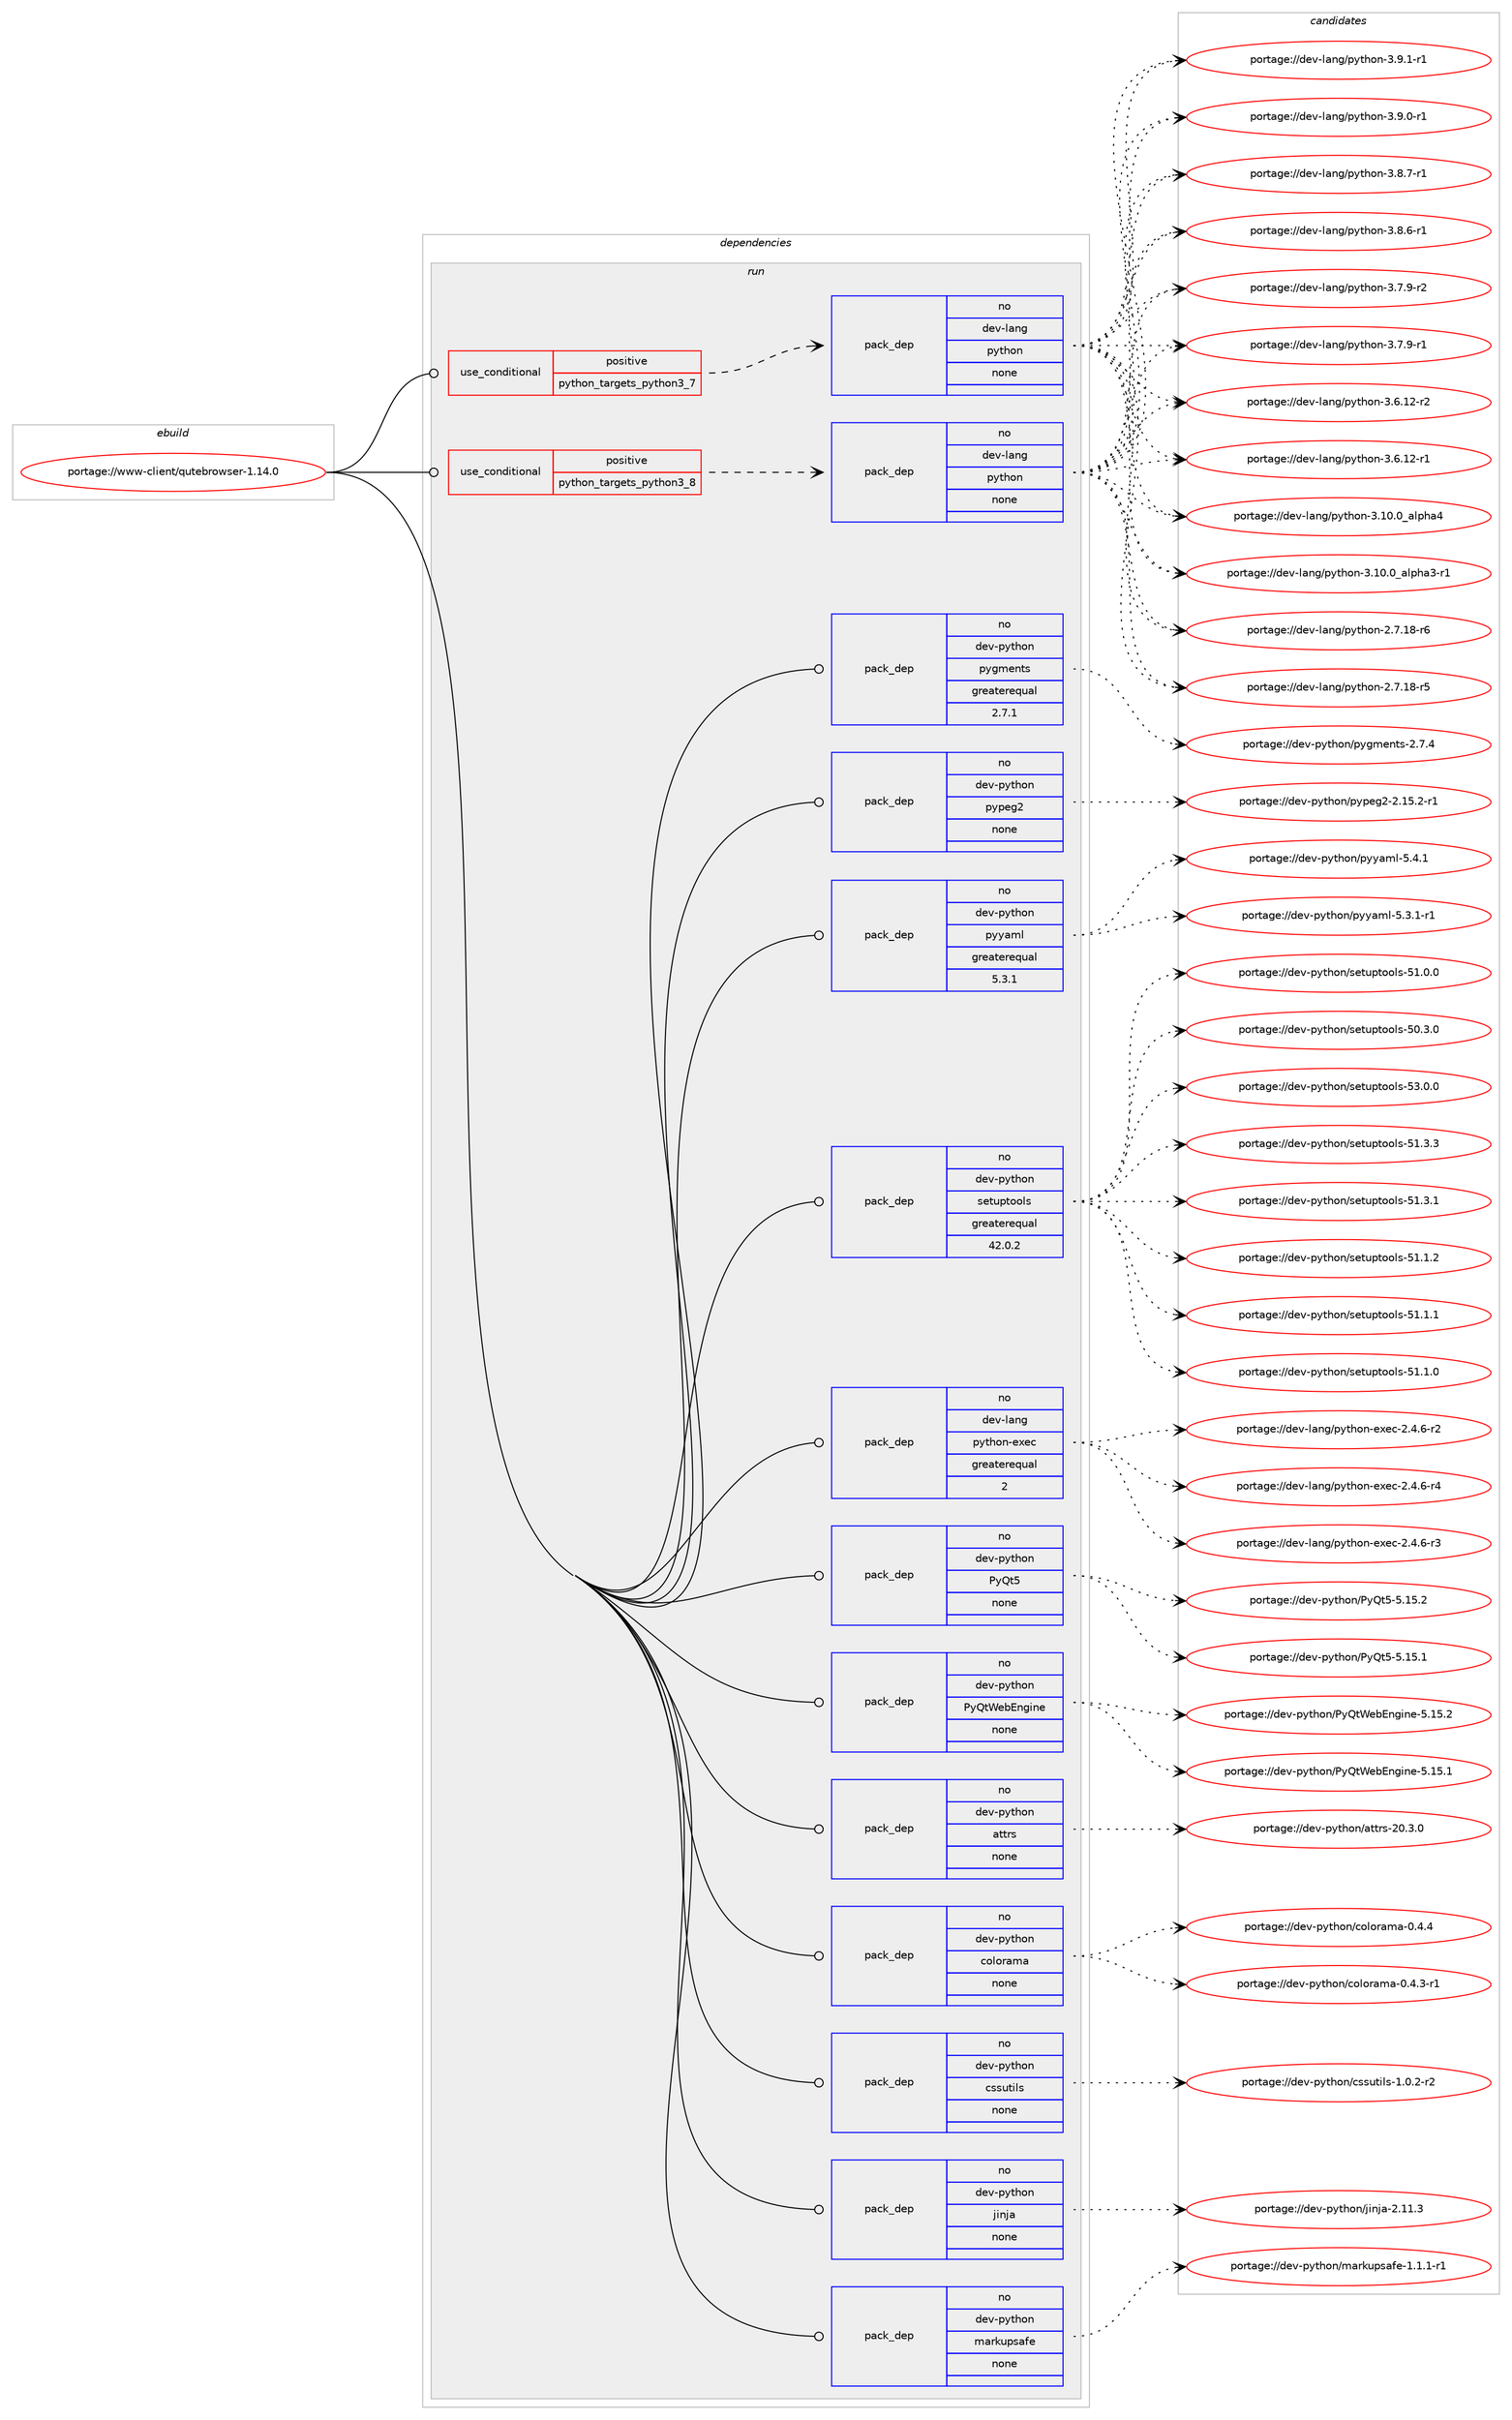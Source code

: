 digraph prolog {

# *************
# Graph options
# *************

newrank=true;
concentrate=true;
compound=true;
graph [rankdir=LR,fontname=Helvetica,fontsize=10,ranksep=1.5];#, ranksep=2.5, nodesep=0.2];
edge  [arrowhead=vee];
node  [fontname=Helvetica,fontsize=10];

# **********
# The ebuild
# **********

subgraph cluster_leftcol {
color=gray;
rank=same;
label=<<i>ebuild</i>>;
id [label="portage://www-client/qutebrowser-1.14.0", color=red, width=4, href="../www-client/qutebrowser-1.14.0.svg"];
}

# ****************
# The dependencies
# ****************

subgraph cluster_midcol {
color=gray;
label=<<i>dependencies</i>>;
subgraph cluster_compile {
fillcolor="#eeeeee";
style=filled;
label=<<i>compile</i>>;
}
subgraph cluster_compileandrun {
fillcolor="#eeeeee";
style=filled;
label=<<i>compile and run</i>>;
}
subgraph cluster_run {
fillcolor="#eeeeee";
style=filled;
label=<<i>run</i>>;
subgraph cond844 {
dependency3971 [label=<<TABLE BORDER="0" CELLBORDER="1" CELLSPACING="0" CELLPADDING="4"><TR><TD ROWSPAN="3" CELLPADDING="10">use_conditional</TD></TR><TR><TD>positive</TD></TR><TR><TD>python_targets_python3_7</TD></TR></TABLE>>, shape=none, color=red];
subgraph pack3082 {
dependency3972 [label=<<TABLE BORDER="0" CELLBORDER="1" CELLSPACING="0" CELLPADDING="4" WIDTH="220"><TR><TD ROWSPAN="6" CELLPADDING="30">pack_dep</TD></TR><TR><TD WIDTH="110">no</TD></TR><TR><TD>dev-lang</TD></TR><TR><TD>python</TD></TR><TR><TD>none</TD></TR><TR><TD></TD></TR></TABLE>>, shape=none, color=blue];
}
dependency3971:e -> dependency3972:w [weight=20,style="dashed",arrowhead="vee"];
}
id:e -> dependency3971:w [weight=20,style="solid",arrowhead="odot"];
subgraph cond845 {
dependency3973 [label=<<TABLE BORDER="0" CELLBORDER="1" CELLSPACING="0" CELLPADDING="4"><TR><TD ROWSPAN="3" CELLPADDING="10">use_conditional</TD></TR><TR><TD>positive</TD></TR><TR><TD>python_targets_python3_8</TD></TR></TABLE>>, shape=none, color=red];
subgraph pack3083 {
dependency3974 [label=<<TABLE BORDER="0" CELLBORDER="1" CELLSPACING="0" CELLPADDING="4" WIDTH="220"><TR><TD ROWSPAN="6" CELLPADDING="30">pack_dep</TD></TR><TR><TD WIDTH="110">no</TD></TR><TR><TD>dev-lang</TD></TR><TR><TD>python</TD></TR><TR><TD>none</TD></TR><TR><TD></TD></TR></TABLE>>, shape=none, color=blue];
}
dependency3973:e -> dependency3974:w [weight=20,style="dashed",arrowhead="vee"];
}
id:e -> dependency3973:w [weight=20,style="solid",arrowhead="odot"];
subgraph pack3084 {
dependency3975 [label=<<TABLE BORDER="0" CELLBORDER="1" CELLSPACING="0" CELLPADDING="4" WIDTH="220"><TR><TD ROWSPAN="6" CELLPADDING="30">pack_dep</TD></TR><TR><TD WIDTH="110">no</TD></TR><TR><TD>dev-lang</TD></TR><TR><TD>python-exec</TD></TR><TR><TD>greaterequal</TD></TR><TR><TD>2</TD></TR></TABLE>>, shape=none, color=blue];
}
id:e -> dependency3975:w [weight=20,style="solid",arrowhead="odot"];
subgraph pack3085 {
dependency3976 [label=<<TABLE BORDER="0" CELLBORDER="1" CELLSPACING="0" CELLPADDING="4" WIDTH="220"><TR><TD ROWSPAN="6" CELLPADDING="30">pack_dep</TD></TR><TR><TD WIDTH="110">no</TD></TR><TR><TD>dev-python</TD></TR><TR><TD>PyQt5</TD></TR><TR><TD>none</TD></TR><TR><TD></TD></TR></TABLE>>, shape=none, color=blue];
}
id:e -> dependency3976:w [weight=20,style="solid",arrowhead="odot"];
subgraph pack3086 {
dependency3977 [label=<<TABLE BORDER="0" CELLBORDER="1" CELLSPACING="0" CELLPADDING="4" WIDTH="220"><TR><TD ROWSPAN="6" CELLPADDING="30">pack_dep</TD></TR><TR><TD WIDTH="110">no</TD></TR><TR><TD>dev-python</TD></TR><TR><TD>PyQtWebEngine</TD></TR><TR><TD>none</TD></TR><TR><TD></TD></TR></TABLE>>, shape=none, color=blue];
}
id:e -> dependency3977:w [weight=20,style="solid",arrowhead="odot"];
subgraph pack3087 {
dependency3978 [label=<<TABLE BORDER="0" CELLBORDER="1" CELLSPACING="0" CELLPADDING="4" WIDTH="220"><TR><TD ROWSPAN="6" CELLPADDING="30">pack_dep</TD></TR><TR><TD WIDTH="110">no</TD></TR><TR><TD>dev-python</TD></TR><TR><TD>attrs</TD></TR><TR><TD>none</TD></TR><TR><TD></TD></TR></TABLE>>, shape=none, color=blue];
}
id:e -> dependency3978:w [weight=20,style="solid",arrowhead="odot"];
subgraph pack3088 {
dependency3979 [label=<<TABLE BORDER="0" CELLBORDER="1" CELLSPACING="0" CELLPADDING="4" WIDTH="220"><TR><TD ROWSPAN="6" CELLPADDING="30">pack_dep</TD></TR><TR><TD WIDTH="110">no</TD></TR><TR><TD>dev-python</TD></TR><TR><TD>colorama</TD></TR><TR><TD>none</TD></TR><TR><TD></TD></TR></TABLE>>, shape=none, color=blue];
}
id:e -> dependency3979:w [weight=20,style="solid",arrowhead="odot"];
subgraph pack3089 {
dependency3980 [label=<<TABLE BORDER="0" CELLBORDER="1" CELLSPACING="0" CELLPADDING="4" WIDTH="220"><TR><TD ROWSPAN="6" CELLPADDING="30">pack_dep</TD></TR><TR><TD WIDTH="110">no</TD></TR><TR><TD>dev-python</TD></TR><TR><TD>cssutils</TD></TR><TR><TD>none</TD></TR><TR><TD></TD></TR></TABLE>>, shape=none, color=blue];
}
id:e -> dependency3980:w [weight=20,style="solid",arrowhead="odot"];
subgraph pack3090 {
dependency3981 [label=<<TABLE BORDER="0" CELLBORDER="1" CELLSPACING="0" CELLPADDING="4" WIDTH="220"><TR><TD ROWSPAN="6" CELLPADDING="30">pack_dep</TD></TR><TR><TD WIDTH="110">no</TD></TR><TR><TD>dev-python</TD></TR><TR><TD>jinja</TD></TR><TR><TD>none</TD></TR><TR><TD></TD></TR></TABLE>>, shape=none, color=blue];
}
id:e -> dependency3981:w [weight=20,style="solid",arrowhead="odot"];
subgraph pack3091 {
dependency3982 [label=<<TABLE BORDER="0" CELLBORDER="1" CELLSPACING="0" CELLPADDING="4" WIDTH="220"><TR><TD ROWSPAN="6" CELLPADDING="30">pack_dep</TD></TR><TR><TD WIDTH="110">no</TD></TR><TR><TD>dev-python</TD></TR><TR><TD>markupsafe</TD></TR><TR><TD>none</TD></TR><TR><TD></TD></TR></TABLE>>, shape=none, color=blue];
}
id:e -> dependency3982:w [weight=20,style="solid",arrowhead="odot"];
subgraph pack3092 {
dependency3983 [label=<<TABLE BORDER="0" CELLBORDER="1" CELLSPACING="0" CELLPADDING="4" WIDTH="220"><TR><TD ROWSPAN="6" CELLPADDING="30">pack_dep</TD></TR><TR><TD WIDTH="110">no</TD></TR><TR><TD>dev-python</TD></TR><TR><TD>pygments</TD></TR><TR><TD>greaterequal</TD></TR><TR><TD>2.7.1</TD></TR></TABLE>>, shape=none, color=blue];
}
id:e -> dependency3983:w [weight=20,style="solid",arrowhead="odot"];
subgraph pack3093 {
dependency3984 [label=<<TABLE BORDER="0" CELLBORDER="1" CELLSPACING="0" CELLPADDING="4" WIDTH="220"><TR><TD ROWSPAN="6" CELLPADDING="30">pack_dep</TD></TR><TR><TD WIDTH="110">no</TD></TR><TR><TD>dev-python</TD></TR><TR><TD>pypeg2</TD></TR><TR><TD>none</TD></TR><TR><TD></TD></TR></TABLE>>, shape=none, color=blue];
}
id:e -> dependency3984:w [weight=20,style="solid",arrowhead="odot"];
subgraph pack3094 {
dependency3985 [label=<<TABLE BORDER="0" CELLBORDER="1" CELLSPACING="0" CELLPADDING="4" WIDTH="220"><TR><TD ROWSPAN="6" CELLPADDING="30">pack_dep</TD></TR><TR><TD WIDTH="110">no</TD></TR><TR><TD>dev-python</TD></TR><TR><TD>pyyaml</TD></TR><TR><TD>greaterequal</TD></TR><TR><TD>5.3.1</TD></TR></TABLE>>, shape=none, color=blue];
}
id:e -> dependency3985:w [weight=20,style="solid",arrowhead="odot"];
subgraph pack3095 {
dependency3986 [label=<<TABLE BORDER="0" CELLBORDER="1" CELLSPACING="0" CELLPADDING="4" WIDTH="220"><TR><TD ROWSPAN="6" CELLPADDING="30">pack_dep</TD></TR><TR><TD WIDTH="110">no</TD></TR><TR><TD>dev-python</TD></TR><TR><TD>setuptools</TD></TR><TR><TD>greaterequal</TD></TR><TR><TD>42.0.2</TD></TR></TABLE>>, shape=none, color=blue];
}
id:e -> dependency3986:w [weight=20,style="solid",arrowhead="odot"];
}
}

# **************
# The candidates
# **************

subgraph cluster_choices {
rank=same;
color=gray;
label=<<i>candidates</i>>;

subgraph choice3082 {
color=black;
nodesep=1;
choice1001011184510897110103471121211161041111104551465746494511449 [label="portage://dev-lang/python-3.9.1-r1", color=red, width=4,href="../dev-lang/python-3.9.1-r1.svg"];
choice1001011184510897110103471121211161041111104551465746484511449 [label="portage://dev-lang/python-3.9.0-r1", color=red, width=4,href="../dev-lang/python-3.9.0-r1.svg"];
choice1001011184510897110103471121211161041111104551465646554511449 [label="portage://dev-lang/python-3.8.7-r1", color=red, width=4,href="../dev-lang/python-3.8.7-r1.svg"];
choice1001011184510897110103471121211161041111104551465646544511449 [label="portage://dev-lang/python-3.8.6-r1", color=red, width=4,href="../dev-lang/python-3.8.6-r1.svg"];
choice1001011184510897110103471121211161041111104551465546574511450 [label="portage://dev-lang/python-3.7.9-r2", color=red, width=4,href="../dev-lang/python-3.7.9-r2.svg"];
choice1001011184510897110103471121211161041111104551465546574511449 [label="portage://dev-lang/python-3.7.9-r1", color=red, width=4,href="../dev-lang/python-3.7.9-r1.svg"];
choice100101118451089711010347112121116104111110455146544649504511450 [label="portage://dev-lang/python-3.6.12-r2", color=red, width=4,href="../dev-lang/python-3.6.12-r2.svg"];
choice100101118451089711010347112121116104111110455146544649504511449 [label="portage://dev-lang/python-3.6.12-r1", color=red, width=4,href="../dev-lang/python-3.6.12-r1.svg"];
choice1001011184510897110103471121211161041111104551464948464895971081121049752 [label="portage://dev-lang/python-3.10.0_alpha4", color=red, width=4,href="../dev-lang/python-3.10.0_alpha4.svg"];
choice10010111845108971101034711212111610411111045514649484648959710811210497514511449 [label="portage://dev-lang/python-3.10.0_alpha3-r1", color=red, width=4,href="../dev-lang/python-3.10.0_alpha3-r1.svg"];
choice100101118451089711010347112121116104111110455046554649564511454 [label="portage://dev-lang/python-2.7.18-r6", color=red, width=4,href="../dev-lang/python-2.7.18-r6.svg"];
choice100101118451089711010347112121116104111110455046554649564511453 [label="portage://dev-lang/python-2.7.18-r5", color=red, width=4,href="../dev-lang/python-2.7.18-r5.svg"];
dependency3972:e -> choice1001011184510897110103471121211161041111104551465746494511449:w [style=dotted,weight="100"];
dependency3972:e -> choice1001011184510897110103471121211161041111104551465746484511449:w [style=dotted,weight="100"];
dependency3972:e -> choice1001011184510897110103471121211161041111104551465646554511449:w [style=dotted,weight="100"];
dependency3972:e -> choice1001011184510897110103471121211161041111104551465646544511449:w [style=dotted,weight="100"];
dependency3972:e -> choice1001011184510897110103471121211161041111104551465546574511450:w [style=dotted,weight="100"];
dependency3972:e -> choice1001011184510897110103471121211161041111104551465546574511449:w [style=dotted,weight="100"];
dependency3972:e -> choice100101118451089711010347112121116104111110455146544649504511450:w [style=dotted,weight="100"];
dependency3972:e -> choice100101118451089711010347112121116104111110455146544649504511449:w [style=dotted,weight="100"];
dependency3972:e -> choice1001011184510897110103471121211161041111104551464948464895971081121049752:w [style=dotted,weight="100"];
dependency3972:e -> choice10010111845108971101034711212111610411111045514649484648959710811210497514511449:w [style=dotted,weight="100"];
dependency3972:e -> choice100101118451089711010347112121116104111110455046554649564511454:w [style=dotted,weight="100"];
dependency3972:e -> choice100101118451089711010347112121116104111110455046554649564511453:w [style=dotted,weight="100"];
}
subgraph choice3083 {
color=black;
nodesep=1;
choice1001011184510897110103471121211161041111104551465746494511449 [label="portage://dev-lang/python-3.9.1-r1", color=red, width=4,href="../dev-lang/python-3.9.1-r1.svg"];
choice1001011184510897110103471121211161041111104551465746484511449 [label="portage://dev-lang/python-3.9.0-r1", color=red, width=4,href="../dev-lang/python-3.9.0-r1.svg"];
choice1001011184510897110103471121211161041111104551465646554511449 [label="portage://dev-lang/python-3.8.7-r1", color=red, width=4,href="../dev-lang/python-3.8.7-r1.svg"];
choice1001011184510897110103471121211161041111104551465646544511449 [label="portage://dev-lang/python-3.8.6-r1", color=red, width=4,href="../dev-lang/python-3.8.6-r1.svg"];
choice1001011184510897110103471121211161041111104551465546574511450 [label="portage://dev-lang/python-3.7.9-r2", color=red, width=4,href="../dev-lang/python-3.7.9-r2.svg"];
choice1001011184510897110103471121211161041111104551465546574511449 [label="portage://dev-lang/python-3.7.9-r1", color=red, width=4,href="../dev-lang/python-3.7.9-r1.svg"];
choice100101118451089711010347112121116104111110455146544649504511450 [label="portage://dev-lang/python-3.6.12-r2", color=red, width=4,href="../dev-lang/python-3.6.12-r2.svg"];
choice100101118451089711010347112121116104111110455146544649504511449 [label="portage://dev-lang/python-3.6.12-r1", color=red, width=4,href="../dev-lang/python-3.6.12-r1.svg"];
choice1001011184510897110103471121211161041111104551464948464895971081121049752 [label="portage://dev-lang/python-3.10.0_alpha4", color=red, width=4,href="../dev-lang/python-3.10.0_alpha4.svg"];
choice10010111845108971101034711212111610411111045514649484648959710811210497514511449 [label="portage://dev-lang/python-3.10.0_alpha3-r1", color=red, width=4,href="../dev-lang/python-3.10.0_alpha3-r1.svg"];
choice100101118451089711010347112121116104111110455046554649564511454 [label="portage://dev-lang/python-2.7.18-r6", color=red, width=4,href="../dev-lang/python-2.7.18-r6.svg"];
choice100101118451089711010347112121116104111110455046554649564511453 [label="portage://dev-lang/python-2.7.18-r5", color=red, width=4,href="../dev-lang/python-2.7.18-r5.svg"];
dependency3974:e -> choice1001011184510897110103471121211161041111104551465746494511449:w [style=dotted,weight="100"];
dependency3974:e -> choice1001011184510897110103471121211161041111104551465746484511449:w [style=dotted,weight="100"];
dependency3974:e -> choice1001011184510897110103471121211161041111104551465646554511449:w [style=dotted,weight="100"];
dependency3974:e -> choice1001011184510897110103471121211161041111104551465646544511449:w [style=dotted,weight="100"];
dependency3974:e -> choice1001011184510897110103471121211161041111104551465546574511450:w [style=dotted,weight="100"];
dependency3974:e -> choice1001011184510897110103471121211161041111104551465546574511449:w [style=dotted,weight="100"];
dependency3974:e -> choice100101118451089711010347112121116104111110455146544649504511450:w [style=dotted,weight="100"];
dependency3974:e -> choice100101118451089711010347112121116104111110455146544649504511449:w [style=dotted,weight="100"];
dependency3974:e -> choice1001011184510897110103471121211161041111104551464948464895971081121049752:w [style=dotted,weight="100"];
dependency3974:e -> choice10010111845108971101034711212111610411111045514649484648959710811210497514511449:w [style=dotted,weight="100"];
dependency3974:e -> choice100101118451089711010347112121116104111110455046554649564511454:w [style=dotted,weight="100"];
dependency3974:e -> choice100101118451089711010347112121116104111110455046554649564511453:w [style=dotted,weight="100"];
}
subgraph choice3084 {
color=black;
nodesep=1;
choice10010111845108971101034711212111610411111045101120101994550465246544511452 [label="portage://dev-lang/python-exec-2.4.6-r4", color=red, width=4,href="../dev-lang/python-exec-2.4.6-r4.svg"];
choice10010111845108971101034711212111610411111045101120101994550465246544511451 [label="portage://dev-lang/python-exec-2.4.6-r3", color=red, width=4,href="../dev-lang/python-exec-2.4.6-r3.svg"];
choice10010111845108971101034711212111610411111045101120101994550465246544511450 [label="portage://dev-lang/python-exec-2.4.6-r2", color=red, width=4,href="../dev-lang/python-exec-2.4.6-r2.svg"];
dependency3975:e -> choice10010111845108971101034711212111610411111045101120101994550465246544511452:w [style=dotted,weight="100"];
dependency3975:e -> choice10010111845108971101034711212111610411111045101120101994550465246544511451:w [style=dotted,weight="100"];
dependency3975:e -> choice10010111845108971101034711212111610411111045101120101994550465246544511450:w [style=dotted,weight="100"];
}
subgraph choice3085 {
color=black;
nodesep=1;
choice100101118451121211161041111104780121811165345534649534650 [label="portage://dev-python/PyQt5-5.15.2", color=red, width=4,href="../dev-python/PyQt5-5.15.2.svg"];
choice100101118451121211161041111104780121811165345534649534649 [label="portage://dev-python/PyQt5-5.15.1", color=red, width=4,href="../dev-python/PyQt5-5.15.1.svg"];
dependency3976:e -> choice100101118451121211161041111104780121811165345534649534650:w [style=dotted,weight="100"];
dependency3976:e -> choice100101118451121211161041111104780121811165345534649534649:w [style=dotted,weight="100"];
}
subgraph choice3086 {
color=black;
nodesep=1;
choice1001011184511212111610411111047801218111687101986911010310511010145534649534650 [label="portage://dev-python/PyQtWebEngine-5.15.2", color=red, width=4,href="../dev-python/PyQtWebEngine-5.15.2.svg"];
choice1001011184511212111610411111047801218111687101986911010310511010145534649534649 [label="portage://dev-python/PyQtWebEngine-5.15.1", color=red, width=4,href="../dev-python/PyQtWebEngine-5.15.1.svg"];
dependency3977:e -> choice1001011184511212111610411111047801218111687101986911010310511010145534649534650:w [style=dotted,weight="100"];
dependency3977:e -> choice1001011184511212111610411111047801218111687101986911010310511010145534649534649:w [style=dotted,weight="100"];
}
subgraph choice3087 {
color=black;
nodesep=1;
choice10010111845112121116104111110479711611611411545504846514648 [label="portage://dev-python/attrs-20.3.0", color=red, width=4,href="../dev-python/attrs-20.3.0.svg"];
dependency3978:e -> choice10010111845112121116104111110479711611611411545504846514648:w [style=dotted,weight="100"];
}
subgraph choice3088 {
color=black;
nodesep=1;
choice1001011184511212111610411111047991111081111149710997454846524652 [label="portage://dev-python/colorama-0.4.4", color=red, width=4,href="../dev-python/colorama-0.4.4.svg"];
choice10010111845112121116104111110479911110811111497109974548465246514511449 [label="portage://dev-python/colorama-0.4.3-r1", color=red, width=4,href="../dev-python/colorama-0.4.3-r1.svg"];
dependency3979:e -> choice1001011184511212111610411111047991111081111149710997454846524652:w [style=dotted,weight="100"];
dependency3979:e -> choice10010111845112121116104111110479911110811111497109974548465246514511449:w [style=dotted,weight="100"];
}
subgraph choice3089 {
color=black;
nodesep=1;
choice1001011184511212111610411111047991151151171161051081154549464846504511450 [label="portage://dev-python/cssutils-1.0.2-r2", color=red, width=4,href="../dev-python/cssutils-1.0.2-r2.svg"];
dependency3980:e -> choice1001011184511212111610411111047991151151171161051081154549464846504511450:w [style=dotted,weight="100"];
}
subgraph choice3090 {
color=black;
nodesep=1;
choice10010111845112121116104111110471061051101069745504649494651 [label="portage://dev-python/jinja-2.11.3", color=red, width=4,href="../dev-python/jinja-2.11.3.svg"];
dependency3981:e -> choice10010111845112121116104111110471061051101069745504649494651:w [style=dotted,weight="100"];
}
subgraph choice3091 {
color=black;
nodesep=1;
choice100101118451121211161041111104710997114107117112115971021014549464946494511449 [label="portage://dev-python/markupsafe-1.1.1-r1", color=red, width=4,href="../dev-python/markupsafe-1.1.1-r1.svg"];
dependency3982:e -> choice100101118451121211161041111104710997114107117112115971021014549464946494511449:w [style=dotted,weight="100"];
}
subgraph choice3092 {
color=black;
nodesep=1;
choice1001011184511212111610411111047112121103109101110116115455046554652 [label="portage://dev-python/pygments-2.7.4", color=red, width=4,href="../dev-python/pygments-2.7.4.svg"];
dependency3983:e -> choice1001011184511212111610411111047112121103109101110116115455046554652:w [style=dotted,weight="100"];
}
subgraph choice3093 {
color=black;
nodesep=1;
choice100101118451121211161041111104711212111210110350455046495346504511449 [label="portage://dev-python/pypeg2-2.15.2-r1", color=red, width=4,href="../dev-python/pypeg2-2.15.2-r1.svg"];
dependency3984:e -> choice100101118451121211161041111104711212111210110350455046495346504511449:w [style=dotted,weight="100"];
}
subgraph choice3094 {
color=black;
nodesep=1;
choice100101118451121211161041111104711212112197109108455346524649 [label="portage://dev-python/pyyaml-5.4.1", color=red, width=4,href="../dev-python/pyyaml-5.4.1.svg"];
choice1001011184511212111610411111047112121121971091084553465146494511449 [label="portage://dev-python/pyyaml-5.3.1-r1", color=red, width=4,href="../dev-python/pyyaml-5.3.1-r1.svg"];
dependency3985:e -> choice100101118451121211161041111104711212112197109108455346524649:w [style=dotted,weight="100"];
dependency3985:e -> choice1001011184511212111610411111047112121121971091084553465146494511449:w [style=dotted,weight="100"];
}
subgraph choice3095 {
color=black;
nodesep=1;
choice100101118451121211161041111104711510111611711211611111110811545535146484648 [label="portage://dev-python/setuptools-53.0.0", color=red, width=4,href="../dev-python/setuptools-53.0.0.svg"];
choice100101118451121211161041111104711510111611711211611111110811545534946514651 [label="portage://dev-python/setuptools-51.3.3", color=red, width=4,href="../dev-python/setuptools-51.3.3.svg"];
choice100101118451121211161041111104711510111611711211611111110811545534946514649 [label="portage://dev-python/setuptools-51.3.1", color=red, width=4,href="../dev-python/setuptools-51.3.1.svg"];
choice100101118451121211161041111104711510111611711211611111110811545534946494650 [label="portage://dev-python/setuptools-51.1.2", color=red, width=4,href="../dev-python/setuptools-51.1.2.svg"];
choice100101118451121211161041111104711510111611711211611111110811545534946494649 [label="portage://dev-python/setuptools-51.1.1", color=red, width=4,href="../dev-python/setuptools-51.1.1.svg"];
choice100101118451121211161041111104711510111611711211611111110811545534946494648 [label="portage://dev-python/setuptools-51.1.0", color=red, width=4,href="../dev-python/setuptools-51.1.0.svg"];
choice100101118451121211161041111104711510111611711211611111110811545534946484648 [label="portage://dev-python/setuptools-51.0.0", color=red, width=4,href="../dev-python/setuptools-51.0.0.svg"];
choice100101118451121211161041111104711510111611711211611111110811545534846514648 [label="portage://dev-python/setuptools-50.3.0", color=red, width=4,href="../dev-python/setuptools-50.3.0.svg"];
dependency3986:e -> choice100101118451121211161041111104711510111611711211611111110811545535146484648:w [style=dotted,weight="100"];
dependency3986:e -> choice100101118451121211161041111104711510111611711211611111110811545534946514651:w [style=dotted,weight="100"];
dependency3986:e -> choice100101118451121211161041111104711510111611711211611111110811545534946514649:w [style=dotted,weight="100"];
dependency3986:e -> choice100101118451121211161041111104711510111611711211611111110811545534946494650:w [style=dotted,weight="100"];
dependency3986:e -> choice100101118451121211161041111104711510111611711211611111110811545534946494649:w [style=dotted,weight="100"];
dependency3986:e -> choice100101118451121211161041111104711510111611711211611111110811545534946494648:w [style=dotted,weight="100"];
dependency3986:e -> choice100101118451121211161041111104711510111611711211611111110811545534946484648:w [style=dotted,weight="100"];
dependency3986:e -> choice100101118451121211161041111104711510111611711211611111110811545534846514648:w [style=dotted,weight="100"];
}
}

}
